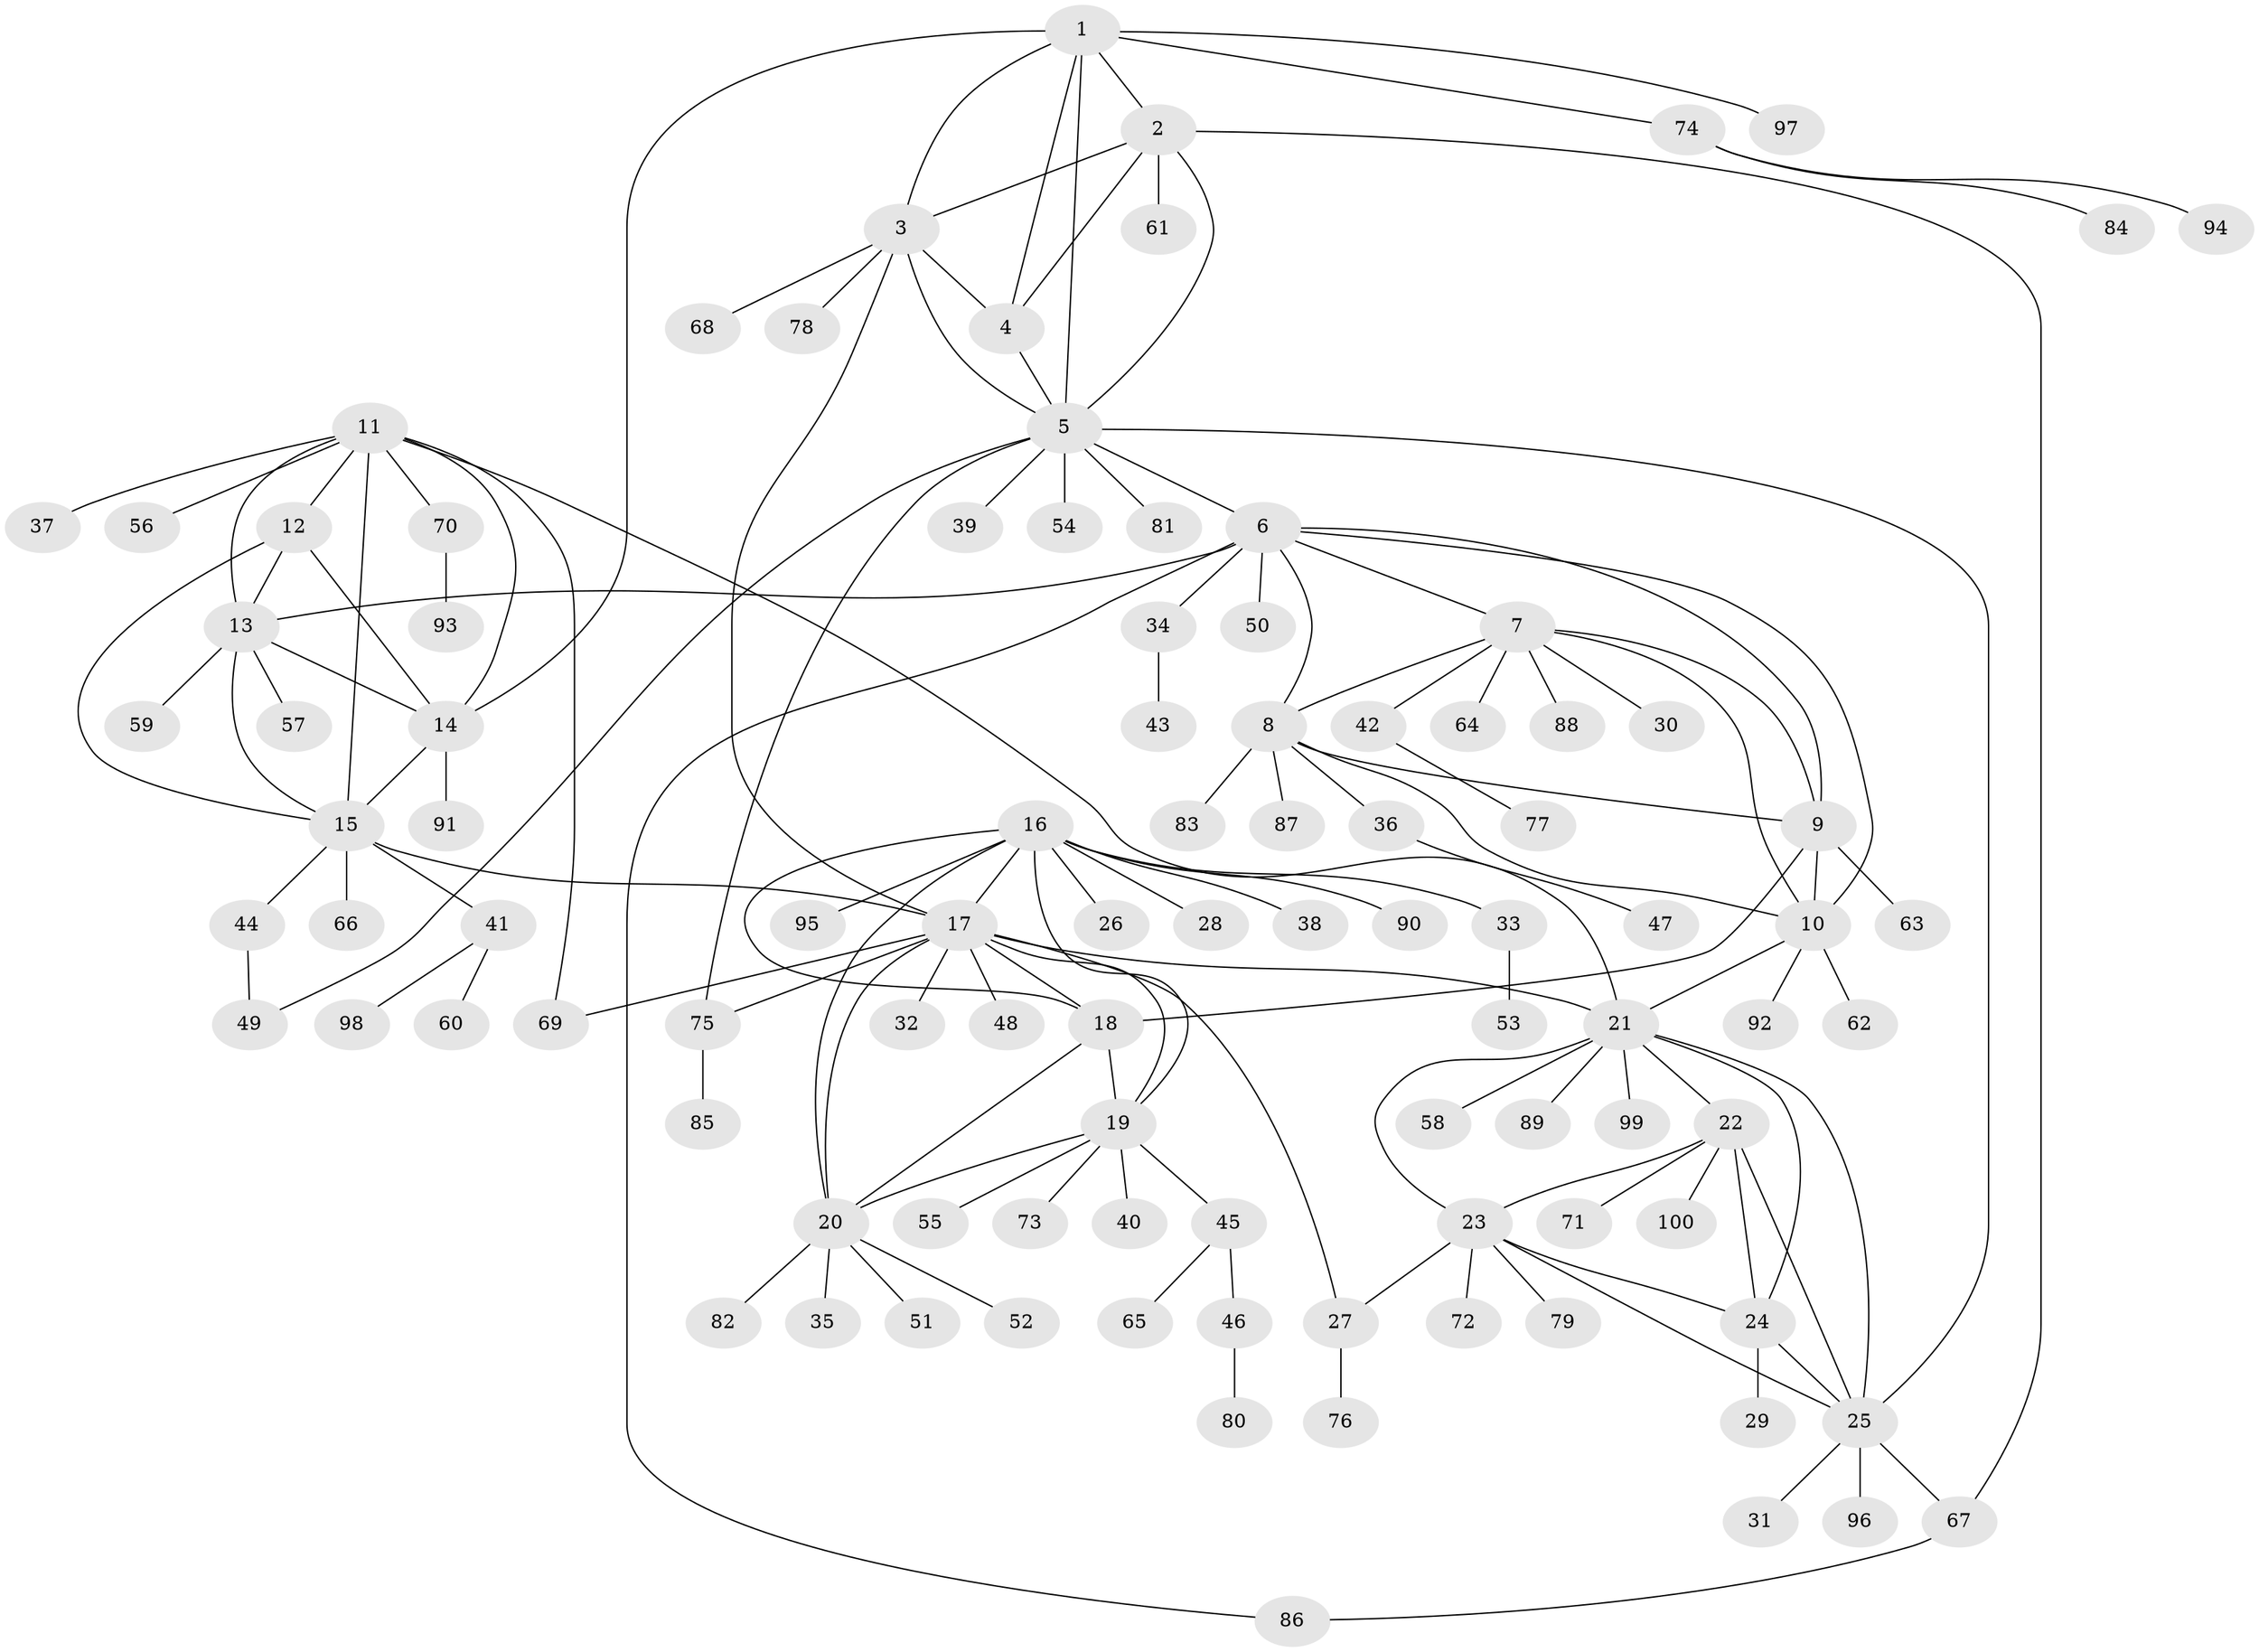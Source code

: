 // coarse degree distribution, {5: 0.12, 8: 0.04, 1: 0.46, 10: 0.02, 6: 0.12, 2: 0.1, 11: 0.02, 3: 0.06, 4: 0.04, 7: 0.02}
// Generated by graph-tools (version 1.1) at 2025/37/03/04/25 23:37:42]
// undirected, 100 vertices, 141 edges
graph export_dot {
  node [color=gray90,style=filled];
  1;
  2;
  3;
  4;
  5;
  6;
  7;
  8;
  9;
  10;
  11;
  12;
  13;
  14;
  15;
  16;
  17;
  18;
  19;
  20;
  21;
  22;
  23;
  24;
  25;
  26;
  27;
  28;
  29;
  30;
  31;
  32;
  33;
  34;
  35;
  36;
  37;
  38;
  39;
  40;
  41;
  42;
  43;
  44;
  45;
  46;
  47;
  48;
  49;
  50;
  51;
  52;
  53;
  54;
  55;
  56;
  57;
  58;
  59;
  60;
  61;
  62;
  63;
  64;
  65;
  66;
  67;
  68;
  69;
  70;
  71;
  72;
  73;
  74;
  75;
  76;
  77;
  78;
  79;
  80;
  81;
  82;
  83;
  84;
  85;
  86;
  87;
  88;
  89;
  90;
  91;
  92;
  93;
  94;
  95;
  96;
  97;
  98;
  99;
  100;
  1 -- 2;
  1 -- 3;
  1 -- 4;
  1 -- 5;
  1 -- 14;
  1 -- 74;
  1 -- 97;
  2 -- 3;
  2 -- 4;
  2 -- 5;
  2 -- 61;
  2 -- 67;
  3 -- 4;
  3 -- 5;
  3 -- 17;
  3 -- 68;
  3 -- 78;
  4 -- 5;
  5 -- 6;
  5 -- 25;
  5 -- 39;
  5 -- 49;
  5 -- 54;
  5 -- 75;
  5 -- 81;
  6 -- 7;
  6 -- 8;
  6 -- 9;
  6 -- 10;
  6 -- 13;
  6 -- 34;
  6 -- 50;
  6 -- 86;
  7 -- 8;
  7 -- 9;
  7 -- 10;
  7 -- 30;
  7 -- 42;
  7 -- 64;
  7 -- 88;
  8 -- 9;
  8 -- 10;
  8 -- 36;
  8 -- 83;
  8 -- 87;
  9 -- 10;
  9 -- 18;
  9 -- 63;
  10 -- 21;
  10 -- 62;
  10 -- 92;
  11 -- 12;
  11 -- 13;
  11 -- 14;
  11 -- 15;
  11 -- 21;
  11 -- 37;
  11 -- 56;
  11 -- 69;
  11 -- 70;
  12 -- 13;
  12 -- 14;
  12 -- 15;
  13 -- 14;
  13 -- 15;
  13 -- 57;
  13 -- 59;
  14 -- 15;
  14 -- 91;
  15 -- 17;
  15 -- 41;
  15 -- 44;
  15 -- 66;
  16 -- 17;
  16 -- 18;
  16 -- 19;
  16 -- 20;
  16 -- 26;
  16 -- 28;
  16 -- 33;
  16 -- 38;
  16 -- 90;
  16 -- 95;
  17 -- 18;
  17 -- 19;
  17 -- 20;
  17 -- 21;
  17 -- 27;
  17 -- 32;
  17 -- 48;
  17 -- 69;
  17 -- 75;
  18 -- 19;
  18 -- 20;
  19 -- 20;
  19 -- 40;
  19 -- 45;
  19 -- 55;
  19 -- 73;
  20 -- 35;
  20 -- 51;
  20 -- 52;
  20 -- 82;
  21 -- 22;
  21 -- 23;
  21 -- 24;
  21 -- 25;
  21 -- 58;
  21 -- 89;
  21 -- 99;
  22 -- 23;
  22 -- 24;
  22 -- 25;
  22 -- 71;
  22 -- 100;
  23 -- 24;
  23 -- 25;
  23 -- 27;
  23 -- 72;
  23 -- 79;
  24 -- 25;
  24 -- 29;
  25 -- 31;
  25 -- 67;
  25 -- 96;
  27 -- 76;
  33 -- 53;
  34 -- 43;
  36 -- 47;
  41 -- 60;
  41 -- 98;
  42 -- 77;
  44 -- 49;
  45 -- 46;
  45 -- 65;
  46 -- 80;
  67 -- 86;
  70 -- 93;
  74 -- 84;
  74 -- 94;
  75 -- 85;
}
